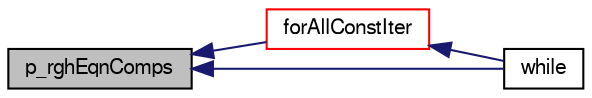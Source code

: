 digraph "p_rghEqnComps"
{
  bgcolor="transparent";
  edge [fontname="FreeSans",fontsize="10",labelfontname="FreeSans",labelfontsize="10"];
  node [fontname="FreeSans",fontsize="10",shape=record];
  rankdir="LR";
  Node11 [label="p_rghEqnComps",height=0.2,width=0.4,color="black", fillcolor="grey75", style="filled", fontcolor="black"];
  Node11 -> Node12 [dir="back",color="midnightblue",fontsize="10",style="solid",fontname="FreeSans"];
  Node12 [label="forAllConstIter",height=0.2,width=0.4,color="red",URL="$a38141.html#ae21e2836509b0fa7f7cedf6493b11b09"];
  Node12 -> Node13 [dir="back",color="midnightblue",fontsize="10",style="solid",fontname="FreeSans"];
  Node13 [label="while",height=0.2,width=0.4,color="black",URL="$a38141.html#ab13470e79e249d04c443bf59be9ff31d"];
  Node11 -> Node13 [dir="back",color="midnightblue",fontsize="10",style="solid",fontname="FreeSans"];
}

